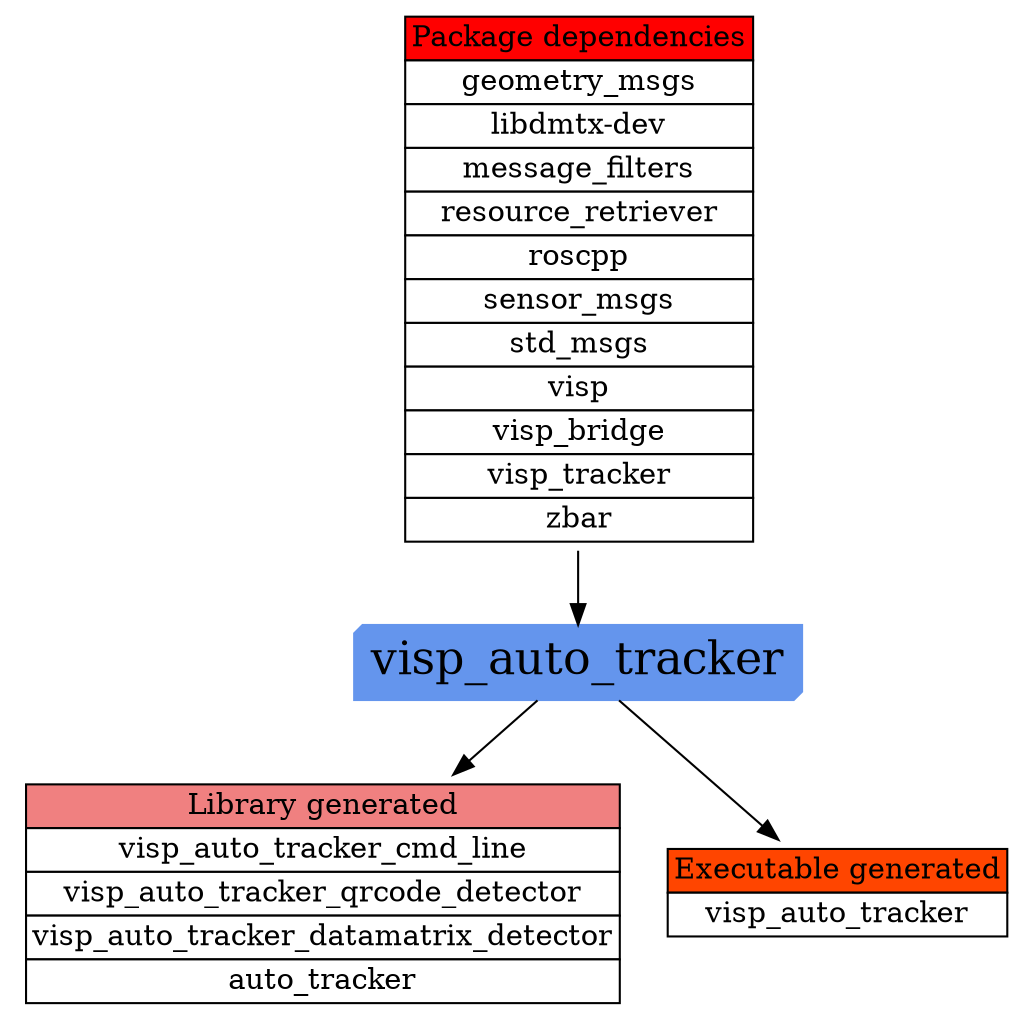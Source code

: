 digraph PkgGenerationGraph {
nodesep=0.1;
node [ shape=plaintext];
visp_auto_tracker [ shape=box3d style=filled color="#6495ED" fontsize=22];
find_package [ label=<<table BGCOLOR="#FFFFFF" BORDER="0" CELLBORDER="1" CELLSPACING="0">
  <tr>
    <td ALIGN="CENTER" BGCOLOR="#FF0000" COLSPAN="1">Package dependencies</td>
  </tr>
  <tr>
    <td ALIGN="CENTER" BGCOLOR="#FFFFFF" COLSPAN="1">geometry_msgs</td>
  </tr>
  <tr>
    <td ALIGN="CENTER" BGCOLOR="#FFFFFF" COLSPAN="1">libdmtx-dev</td>
  </tr>
  <tr>
    <td ALIGN="CENTER" BGCOLOR="#FFFFFF" COLSPAN="1">message_filters</td>
  </tr>
  <tr>
    <td ALIGN="CENTER" BGCOLOR="#FFFFFF" COLSPAN="1">resource_retriever</td>
  </tr>
  <tr>
    <td ALIGN="CENTER" BGCOLOR="#FFFFFF" COLSPAN="1">roscpp</td>
  </tr>
  <tr>
    <td ALIGN="CENTER" BGCOLOR="#FFFFFF" COLSPAN="1">sensor_msgs</td>
  </tr>
  <tr>
    <td ALIGN="CENTER" BGCOLOR="#FFFFFF" COLSPAN="1">std_msgs</td>
  </tr>
  <tr>
    <td ALIGN="CENTER" BGCOLOR="#FFFFFF" COLSPAN="1">visp</td>
  </tr>
  <tr>
    <td ALIGN="CENTER" BGCOLOR="#FFFFFF" COLSPAN="1">visp_bridge</td>
  </tr>
  <tr>
    <td ALIGN="CENTER" BGCOLOR="#FFFFFF" COLSPAN="1">visp_tracker</td>
  </tr>
  <tr>
    <td ALIGN="CENTER" BGCOLOR="#FFFFFF" COLSPAN="1">zbar</td>
  </tr>
</table>
>];
add_library [ label=<<table BGCOLOR="#FFFFFF" BORDER="0" CELLBORDER="1" CELLSPACING="0">
  <tr>
    <td ALIGN="CENTER" BGCOLOR="#F08080" COLSPAN="1">Library generated</td>
  </tr>
  <tr>
    <td ALIGN="CENTER" BGCOLOR="#FFFFFF" COLSPAN="1">visp_auto_tracker_cmd_line</td>
  </tr>
  <tr>
    <td ALIGN="CENTER" BGCOLOR="#FFFFFF" COLSPAN="1">visp_auto_tracker_qrcode_detector</td>
  </tr>
  <tr>
    <td ALIGN="CENTER" BGCOLOR="#FFFFFF" COLSPAN="1">visp_auto_tracker_datamatrix_detector</td>
  </tr>
  <tr>
    <td ALIGN="CENTER" BGCOLOR="#FFFFFF" COLSPAN="1">auto_tracker</td>
  </tr>
</table>
>];
add_executable [ label=<<table BGCOLOR="#FFFFFF" BORDER="0" CELLBORDER="1" CELLSPACING="0">
  <tr>
    <td ALIGN="CENTER" BGCOLOR="#FF4500" COLSPAN="1">Executable generated</td>
  </tr>
  <tr>
    <td ALIGN="CENTER" BGCOLOR="#FFFFFF" COLSPAN="1">visp_auto_tracker</td>
  </tr>
</table>
>];
find_package -> visp_auto_tracker;
visp_auto_tracker -> add_library;
visp_auto_tracker -> add_executable;
}
